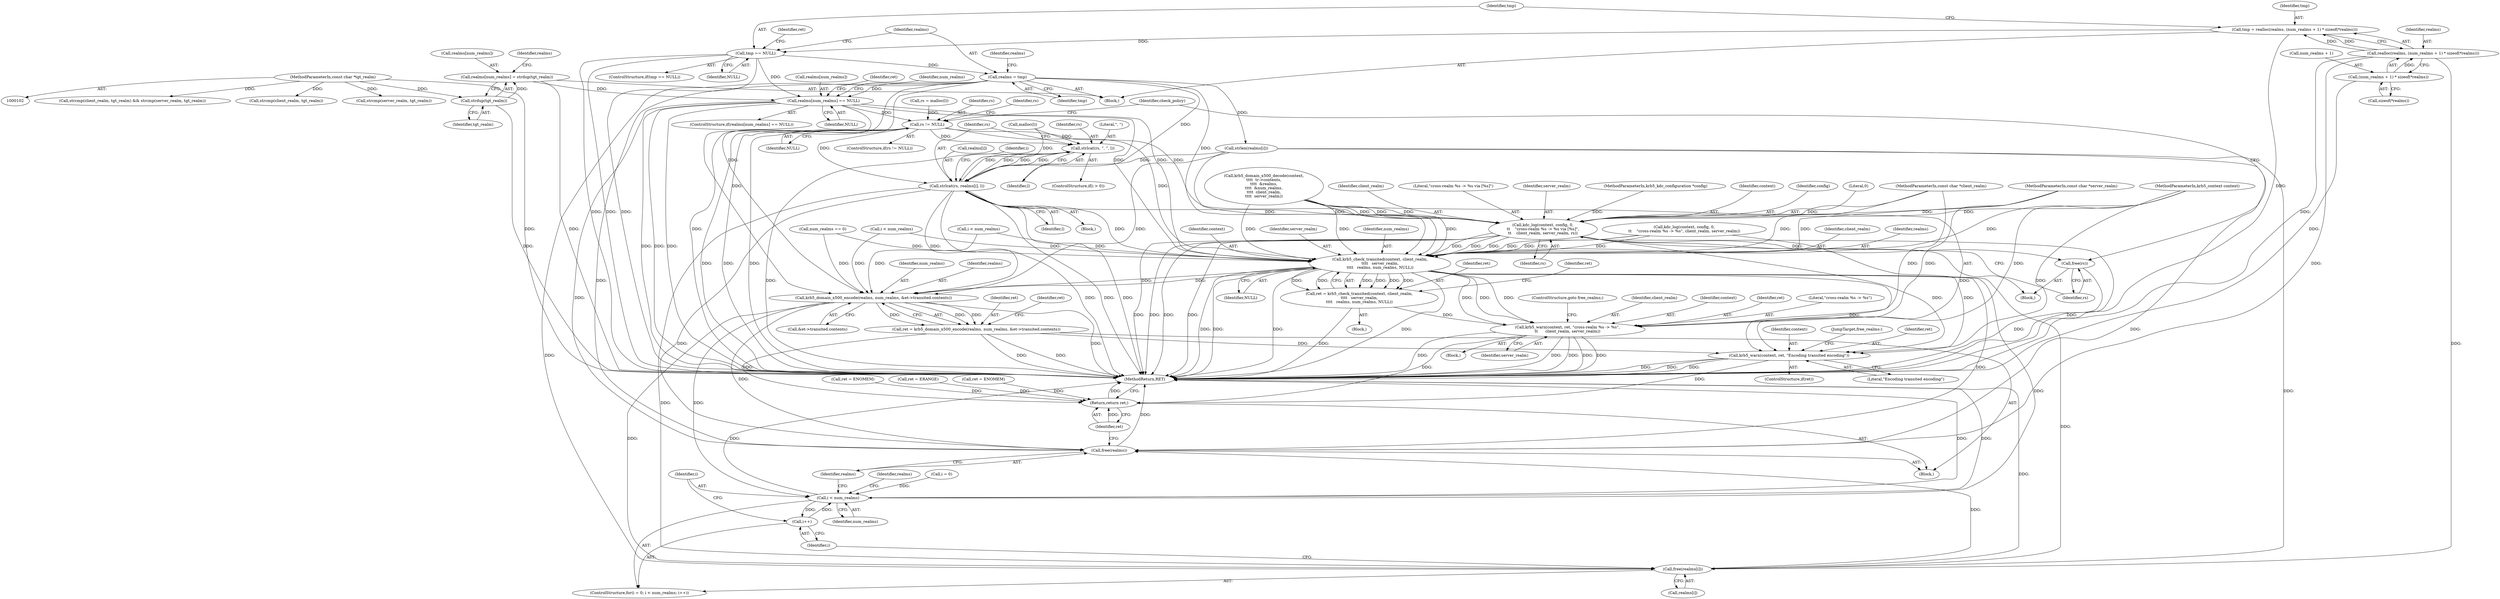 digraph "0_heimdal_b1e699103f08d6a0ca46a122193c9da65f6cf837@pointer" {
"1000231" [label="(Call,realms[num_realms] == NULL)"];
"1000224" [label="(Call,realms[num_realms] = strdup(tgt_realm))"];
"1000228" [label="(Call,strdup(tgt_realm))"];
"1000110" [label="(MethodParameterIn,const char *tgt_realm)"];
"1000221" [label="(Call,realms = tmp)"];
"1000213" [label="(Call,tmp == NULL)"];
"1000201" [label="(Call,tmp = realloc(realms, (num_realms + 1) * sizeof(*realms)))"];
"1000203" [label="(Call,realloc(realms, (num_realms + 1) * sizeof(*realms)))"];
"1000205" [label="(Call,(num_realms + 1) * sizeof(*realms))"];
"1000288" [label="(Call,rs != NULL)"];
"1000310" [label="(Call,strlcat(rs, \", \", l))"];
"1000314" [label="(Call,strlcat(rs, realms[i], l))"];
"1000320" [label="(Call,kdc_log(context, config, 0,\n\t\t    \"cross-realm %s -> %s via [%s]\",\n\t\t    client_realm, server_realm, rs))"];
"1000328" [label="(Call,free(rs))"];
"1000335" [label="(Call,krb5_check_transited(context, client_realm,\n\t\t\t\t   server_realm,\n\t\t\t\t   realms, num_realms, NULL))"];
"1000333" [label="(Call,ret = krb5_check_transited(context, client_realm,\n\t\t\t\t   server_realm,\n\t\t\t\t   realms, num_realms, NULL))"];
"1000345" [label="(Call,krb5_warn(context, ret, \"cross-realm %s -> %s\",\n\t\t      client_realm, server_realm))"];
"1000399" [label="(Return,return ret;)"];
"1000368" [label="(Call,krb5_domain_x500_encode(realms, num_realms, &et->transited.contents))"];
"1000366" [label="(Call,ret = krb5_domain_x500_encode(realms, num_realms, &et->transited.contents))"];
"1000379" [label="(Call,krb5_warn(context, ret, \"Encoding transited encoding\"))"];
"1000388" [label="(Call,i < num_realms)"];
"1000391" [label="(Call,i++)"];
"1000393" [label="(Call,free(realms[i]))"];
"1000397" [label="(Call,free(realms))"];
"1000231" [label="(Call,realms[num_realms] == NULL)"];
"1000229" [label="(Identifier,tgt_realm)"];
"1000383" [label="(JumpTarget,free_realms:)"];
"1000321" [label="(Identifier,context)"];
"1000222" [label="(Identifier,realms)"];
"1000332" [label="(Block,)"];
"1000347" [label="(Identifier,ret)"];
"1000314" [label="(Call,strlcat(rs, realms[i], l))"];
"1000322" [label="(Identifier,config)"];
"1000108" [label="(MethodParameterIn,const char *client_realm)"];
"1000225" [label="(Call,realms[num_realms])"];
"1000344" [label="(Block,)"];
"1000348" [label="(Literal,\"cross-realm %s -> %s\")"];
"1000283" [label="(Call,rs = malloc(l))"];
"1000331" [label="(Identifier,check_policy)"];
"1000178" [label="(Call,strcmp(client_realm, tgt_realm) && strcmp(server_realm, tgt_realm))"];
"1000278" [label="(Call,strlen(realms[i]))"];
"1000212" [label="(ControlStructure,if(tmp == NULL))"];
"1000289" [label="(Identifier,rs)"];
"1000370" [label="(Identifier,num_realms)"];
"1000305" [label="(Block,)"];
"1000157" [label="(Call,krb5_domain_x500_decode(context,\n\t\t\t\t  tr->contents,\n\t\t\t\t  &realms,\n\t\t\t\t  &num_realms,\n\t\t\t\t  client_realm,\n\t\t\t\t  server_realm))"];
"1000228" [label="(Call,strdup(tgt_realm))"];
"1000337" [label="(Identifier,client_realm)"];
"1000333" [label="(Call,ret = krb5_check_transited(context, client_realm,\n\t\t\t\t   server_realm,\n\t\t\t\t   realms, num_realms, NULL))"];
"1000319" [label="(Identifier,l)"];
"1000371" [label="(Call,&et->transited.contents)"];
"1000316" [label="(Call,realms[i])"];
"1000311" [label="(Identifier,rs)"];
"1000381" [label="(Identifier,ret)"];
"1000343" [label="(Identifier,ret)"];
"1000377" [label="(ControlStructure,if(ret))"];
"1000328" [label="(Call,free(rs))"];
"1000394" [label="(Call,realms[i])"];
"1000242" [label="(Identifier,num_realms)"];
"1000323" [label="(Literal,0)"];
"1000230" [label="(ControlStructure,if(realms[num_realms] == NULL))"];
"1000310" [label="(Call,strlcat(rs, \", \", l))"];
"1000179" [label="(Call,strcmp(client_realm, tgt_realm))"];
"1000329" [label="(Identifier,rs)"];
"1000393" [label="(Call,free(realms[i]))"];
"1000325" [label="(Identifier,client_realm)"];
"1000398" [label="(Identifier,realms)"];
"1000205" [label="(Call,(num_realms + 1) * sizeof(*realms))"];
"1000313" [label="(Identifier,l)"];
"1000203" [label="(Call,realloc(realms, (num_realms + 1) * sizeof(*realms)))"];
"1000335" [label="(Call,krb5_check_transited(context, client_realm,\n\t\t\t\t   server_realm,\n\t\t\t\t   realms, num_realms, NULL))"];
"1000226" [label="(Identifier,realms)"];
"1000287" [label="(ControlStructure,if(rs != NULL))"];
"1000244" [label="(Call,num_realms == 0)"];
"1000334" [label="(Identifier,ret)"];
"1000202" [label="(Identifier,tmp)"];
"1000304" [label="(Identifier,i)"];
"1000285" [label="(Call,malloc(l))"];
"1000291" [label="(Block,)"];
"1000238" [label="(Identifier,ret)"];
"1000367" [label="(Identifier,ret)"];
"1000389" [label="(Identifier,i)"];
"1000392" [label="(Identifier,i)"];
"1000397" [label="(Call,free(realms))"];
"1000345" [label="(Call,krb5_warn(context, ret, \"cross-realm %s -> %s\",\n\t\t      client_realm, server_realm))"];
"1000288" [label="(Call,rs != NULL)"];
"1000232" [label="(Call,realms[num_realms])"];
"1000380" [label="(Identifier,context)"];
"1000395" [label="(Identifier,realms)"];
"1000324" [label="(Literal,\"cross-realm %s -> %s via [%s]\")"];
"1000270" [label="(Call,i < num_realms)"];
"1000233" [label="(Identifier,realms)"];
"1000213" [label="(Call,tmp == NULL)"];
"1000385" [label="(Call,i = 0)"];
"1000103" [label="(MethodParameterIn,krb5_context context)"];
"1000315" [label="(Identifier,rs)"];
"1000109" [label="(MethodParameterIn,const char *server_realm)"];
"1000110" [label="(MethodParameterIn,const char *tgt_realm)"];
"1000306" [label="(ControlStructure,if(i > 0))"];
"1000379" [label="(Call,krb5_warn(context, ret, \"Encoding transited encoding\"))"];
"1000400" [label="(Identifier,ret)"];
"1000366" [label="(Call,ret = krb5_domain_x500_encode(realms, num_realms, &et->transited.contents))"];
"1000215" [label="(Identifier,NULL)"];
"1000326" [label="(Identifier,server_realm)"];
"1000368" [label="(Call,krb5_domain_x500_encode(realms, num_realms, &et->transited.contents))"];
"1000339" [label="(Identifier,realms)"];
"1000391" [label="(Call,i++)"];
"1000217" [label="(Call,ret = ENOMEM)"];
"1000351" [label="(ControlStructure,goto free_realms;)"];
"1000185" [label="(Block,)"];
"1000341" [label="(Identifier,NULL)"];
"1000204" [label="(Identifier,realms)"];
"1000350" [label="(Identifier,server_realm)"];
"1000384" [label="(ControlStructure,for(i = 0; i < num_realms; i++))"];
"1000201" [label="(Call,tmp = realloc(realms, (num_realms + 1) * sizeof(*realms)))"];
"1000382" [label="(Literal,\"Encoding transited encoding\")"];
"1000399" [label="(Return,return ret;)"];
"1000390" [label="(Identifier,num_realms)"];
"1000182" [label="(Call,strcmp(server_realm, tgt_realm))"];
"1000290" [label="(Identifier,NULL)"];
"1000349" [label="(Identifier,client_realm)"];
"1000300" [label="(Call,i < num_realms)"];
"1000346" [label="(Identifier,context)"];
"1000197" [label="(Call,ret = ERANGE)"];
"1000401" [label="(MethodReturn,RET)"];
"1000223" [label="(Identifier,tmp)"];
"1000237" [label="(Call,ret = ENOMEM)"];
"1000235" [label="(Identifier,NULL)"];
"1000388" [label="(Call,i < num_realms)"];
"1000214" [label="(Identifier,tmp)"];
"1000218" [label="(Identifier,ret)"];
"1000111" [label="(Block,)"];
"1000327" [label="(Identifier,rs)"];
"1000206" [label="(Call,num_realms + 1)"];
"1000336" [label="(Identifier,context)"];
"1000252" [label="(Call,kdc_log(context, config, 0,\n\t\t    \"cross-realm %s -> %s\", client_realm, server_realm))"];
"1000224" [label="(Call,realms[num_realms] = strdup(tgt_realm))"];
"1000221" [label="(Call,realms = tmp)"];
"1000294" [label="(Identifier,rs)"];
"1000338" [label="(Identifier,server_realm)"];
"1000209" [label="(Call,sizeof(*realms))"];
"1000369" [label="(Identifier,realms)"];
"1000312" [label="(Literal,\", \")"];
"1000340" [label="(Identifier,num_realms)"];
"1000104" [label="(MethodParameterIn,krb5_kdc_configuration *config)"];
"1000378" [label="(Identifier,ret)"];
"1000320" [label="(Call,kdc_log(context, config, 0,\n\t\t    \"cross-realm %s -> %s via [%s]\",\n\t\t    client_realm, server_realm, rs))"];
"1000231" -> "1000230"  [label="AST: "];
"1000231" -> "1000235"  [label="CFG: "];
"1000232" -> "1000231"  [label="AST: "];
"1000235" -> "1000231"  [label="AST: "];
"1000238" -> "1000231"  [label="CFG: "];
"1000242" -> "1000231"  [label="CFG: "];
"1000231" -> "1000401"  [label="DDG: "];
"1000231" -> "1000401"  [label="DDG: "];
"1000231" -> "1000401"  [label="DDG: "];
"1000224" -> "1000231"  [label="DDG: "];
"1000221" -> "1000231"  [label="DDG: "];
"1000213" -> "1000231"  [label="DDG: "];
"1000231" -> "1000288"  [label="DDG: "];
"1000231" -> "1000335"  [label="DDG: "];
"1000231" -> "1000335"  [label="DDG: "];
"1000231" -> "1000368"  [label="DDG: "];
"1000231" -> "1000397"  [label="DDG: "];
"1000224" -> "1000185"  [label="AST: "];
"1000224" -> "1000228"  [label="CFG: "];
"1000225" -> "1000224"  [label="AST: "];
"1000228" -> "1000224"  [label="AST: "];
"1000233" -> "1000224"  [label="CFG: "];
"1000224" -> "1000401"  [label="DDG: "];
"1000228" -> "1000224"  [label="DDG: "];
"1000228" -> "1000229"  [label="CFG: "];
"1000229" -> "1000228"  [label="AST: "];
"1000228" -> "1000401"  [label="DDG: "];
"1000110" -> "1000228"  [label="DDG: "];
"1000110" -> "1000102"  [label="AST: "];
"1000110" -> "1000401"  [label="DDG: "];
"1000110" -> "1000178"  [label="DDG: "];
"1000110" -> "1000179"  [label="DDG: "];
"1000110" -> "1000182"  [label="DDG: "];
"1000221" -> "1000185"  [label="AST: "];
"1000221" -> "1000223"  [label="CFG: "];
"1000222" -> "1000221"  [label="AST: "];
"1000223" -> "1000221"  [label="AST: "];
"1000226" -> "1000221"  [label="CFG: "];
"1000221" -> "1000401"  [label="DDG: "];
"1000213" -> "1000221"  [label="DDG: "];
"1000221" -> "1000278"  [label="DDG: "];
"1000221" -> "1000314"  [label="DDG: "];
"1000221" -> "1000335"  [label="DDG: "];
"1000221" -> "1000368"  [label="DDG: "];
"1000221" -> "1000393"  [label="DDG: "];
"1000221" -> "1000397"  [label="DDG: "];
"1000213" -> "1000212"  [label="AST: "];
"1000213" -> "1000215"  [label="CFG: "];
"1000214" -> "1000213"  [label="AST: "];
"1000215" -> "1000213"  [label="AST: "];
"1000218" -> "1000213"  [label="CFG: "];
"1000222" -> "1000213"  [label="CFG: "];
"1000213" -> "1000401"  [label="DDG: "];
"1000213" -> "1000401"  [label="DDG: "];
"1000213" -> "1000401"  [label="DDG: "];
"1000201" -> "1000213"  [label="DDG: "];
"1000201" -> "1000185"  [label="AST: "];
"1000201" -> "1000203"  [label="CFG: "];
"1000202" -> "1000201"  [label="AST: "];
"1000203" -> "1000201"  [label="AST: "];
"1000214" -> "1000201"  [label="CFG: "];
"1000201" -> "1000401"  [label="DDG: "];
"1000203" -> "1000201"  [label="DDG: "];
"1000203" -> "1000201"  [label="DDG: "];
"1000203" -> "1000205"  [label="CFG: "];
"1000204" -> "1000203"  [label="AST: "];
"1000205" -> "1000203"  [label="AST: "];
"1000203" -> "1000401"  [label="DDG: "];
"1000205" -> "1000203"  [label="DDG: "];
"1000203" -> "1000393"  [label="DDG: "];
"1000203" -> "1000397"  [label="DDG: "];
"1000205" -> "1000209"  [label="CFG: "];
"1000206" -> "1000205"  [label="AST: "];
"1000209" -> "1000205"  [label="AST: "];
"1000205" -> "1000401"  [label="DDG: "];
"1000288" -> "1000287"  [label="AST: "];
"1000288" -> "1000290"  [label="CFG: "];
"1000289" -> "1000288"  [label="AST: "];
"1000290" -> "1000288"  [label="AST: "];
"1000294" -> "1000288"  [label="CFG: "];
"1000331" -> "1000288"  [label="CFG: "];
"1000288" -> "1000401"  [label="DDG: "];
"1000288" -> "1000401"  [label="DDG: "];
"1000288" -> "1000401"  [label="DDG: "];
"1000283" -> "1000288"  [label="DDG: "];
"1000288" -> "1000310"  [label="DDG: "];
"1000288" -> "1000314"  [label="DDG: "];
"1000288" -> "1000320"  [label="DDG: "];
"1000288" -> "1000335"  [label="DDG: "];
"1000310" -> "1000306"  [label="AST: "];
"1000310" -> "1000313"  [label="CFG: "];
"1000311" -> "1000310"  [label="AST: "];
"1000312" -> "1000310"  [label="AST: "];
"1000313" -> "1000310"  [label="AST: "];
"1000315" -> "1000310"  [label="CFG: "];
"1000310" -> "1000401"  [label="DDG: "];
"1000314" -> "1000310"  [label="DDG: "];
"1000314" -> "1000310"  [label="DDG: "];
"1000285" -> "1000310"  [label="DDG: "];
"1000310" -> "1000314"  [label="DDG: "];
"1000310" -> "1000314"  [label="DDG: "];
"1000314" -> "1000305"  [label="AST: "];
"1000314" -> "1000319"  [label="CFG: "];
"1000315" -> "1000314"  [label="AST: "];
"1000316" -> "1000314"  [label="AST: "];
"1000319" -> "1000314"  [label="AST: "];
"1000304" -> "1000314"  [label="CFG: "];
"1000314" -> "1000401"  [label="DDG: "];
"1000314" -> "1000401"  [label="DDG: "];
"1000314" -> "1000401"  [label="DDG: "];
"1000278" -> "1000314"  [label="DDG: "];
"1000285" -> "1000314"  [label="DDG: "];
"1000314" -> "1000320"  [label="DDG: "];
"1000314" -> "1000335"  [label="DDG: "];
"1000314" -> "1000368"  [label="DDG: "];
"1000314" -> "1000393"  [label="DDG: "];
"1000314" -> "1000397"  [label="DDG: "];
"1000320" -> "1000291"  [label="AST: "];
"1000320" -> "1000327"  [label="CFG: "];
"1000321" -> "1000320"  [label="AST: "];
"1000322" -> "1000320"  [label="AST: "];
"1000323" -> "1000320"  [label="AST: "];
"1000324" -> "1000320"  [label="AST: "];
"1000325" -> "1000320"  [label="AST: "];
"1000326" -> "1000320"  [label="AST: "];
"1000327" -> "1000320"  [label="AST: "];
"1000329" -> "1000320"  [label="CFG: "];
"1000320" -> "1000401"  [label="DDG: "];
"1000320" -> "1000401"  [label="DDG: "];
"1000320" -> "1000401"  [label="DDG: "];
"1000320" -> "1000401"  [label="DDG: "];
"1000320" -> "1000401"  [label="DDG: "];
"1000157" -> "1000320"  [label="DDG: "];
"1000157" -> "1000320"  [label="DDG: "];
"1000157" -> "1000320"  [label="DDG: "];
"1000103" -> "1000320"  [label="DDG: "];
"1000104" -> "1000320"  [label="DDG: "];
"1000108" -> "1000320"  [label="DDG: "];
"1000109" -> "1000320"  [label="DDG: "];
"1000320" -> "1000328"  [label="DDG: "];
"1000320" -> "1000335"  [label="DDG: "];
"1000320" -> "1000335"  [label="DDG: "];
"1000320" -> "1000335"  [label="DDG: "];
"1000320" -> "1000379"  [label="DDG: "];
"1000328" -> "1000291"  [label="AST: "];
"1000328" -> "1000329"  [label="CFG: "];
"1000329" -> "1000328"  [label="AST: "];
"1000331" -> "1000328"  [label="CFG: "];
"1000328" -> "1000401"  [label="DDG: "];
"1000335" -> "1000333"  [label="AST: "];
"1000335" -> "1000341"  [label="CFG: "];
"1000336" -> "1000335"  [label="AST: "];
"1000337" -> "1000335"  [label="AST: "];
"1000338" -> "1000335"  [label="AST: "];
"1000339" -> "1000335"  [label="AST: "];
"1000340" -> "1000335"  [label="AST: "];
"1000341" -> "1000335"  [label="AST: "];
"1000333" -> "1000335"  [label="CFG: "];
"1000335" -> "1000401"  [label="DDG: "];
"1000335" -> "1000401"  [label="DDG: "];
"1000335" -> "1000401"  [label="DDG: "];
"1000335" -> "1000401"  [label="DDG: "];
"1000335" -> "1000333"  [label="DDG: "];
"1000335" -> "1000333"  [label="DDG: "];
"1000335" -> "1000333"  [label="DDG: "];
"1000335" -> "1000333"  [label="DDG: "];
"1000335" -> "1000333"  [label="DDG: "];
"1000335" -> "1000333"  [label="DDG: "];
"1000252" -> "1000335"  [label="DDG: "];
"1000252" -> "1000335"  [label="DDG: "];
"1000252" -> "1000335"  [label="DDG: "];
"1000157" -> "1000335"  [label="DDG: "];
"1000157" -> "1000335"  [label="DDG: "];
"1000157" -> "1000335"  [label="DDG: "];
"1000103" -> "1000335"  [label="DDG: "];
"1000108" -> "1000335"  [label="DDG: "];
"1000109" -> "1000335"  [label="DDG: "];
"1000278" -> "1000335"  [label="DDG: "];
"1000300" -> "1000335"  [label="DDG: "];
"1000270" -> "1000335"  [label="DDG: "];
"1000244" -> "1000335"  [label="DDG: "];
"1000335" -> "1000345"  [label="DDG: "];
"1000335" -> "1000345"  [label="DDG: "];
"1000335" -> "1000345"  [label="DDG: "];
"1000335" -> "1000368"  [label="DDG: "];
"1000335" -> "1000368"  [label="DDG: "];
"1000335" -> "1000379"  [label="DDG: "];
"1000335" -> "1000388"  [label="DDG: "];
"1000335" -> "1000393"  [label="DDG: "];
"1000335" -> "1000397"  [label="DDG: "];
"1000333" -> "1000332"  [label="AST: "];
"1000334" -> "1000333"  [label="AST: "];
"1000343" -> "1000333"  [label="CFG: "];
"1000333" -> "1000401"  [label="DDG: "];
"1000333" -> "1000345"  [label="DDG: "];
"1000345" -> "1000344"  [label="AST: "];
"1000345" -> "1000350"  [label="CFG: "];
"1000346" -> "1000345"  [label="AST: "];
"1000347" -> "1000345"  [label="AST: "];
"1000348" -> "1000345"  [label="AST: "];
"1000349" -> "1000345"  [label="AST: "];
"1000350" -> "1000345"  [label="AST: "];
"1000351" -> "1000345"  [label="CFG: "];
"1000345" -> "1000401"  [label="DDG: "];
"1000345" -> "1000401"  [label="DDG: "];
"1000345" -> "1000401"  [label="DDG: "];
"1000345" -> "1000401"  [label="DDG: "];
"1000345" -> "1000401"  [label="DDG: "];
"1000103" -> "1000345"  [label="DDG: "];
"1000108" -> "1000345"  [label="DDG: "];
"1000109" -> "1000345"  [label="DDG: "];
"1000345" -> "1000399"  [label="DDG: "];
"1000399" -> "1000111"  [label="AST: "];
"1000399" -> "1000400"  [label="CFG: "];
"1000400" -> "1000399"  [label="AST: "];
"1000401" -> "1000399"  [label="CFG: "];
"1000399" -> "1000401"  [label="DDG: "];
"1000400" -> "1000399"  [label="DDG: "];
"1000237" -> "1000399"  [label="DDG: "];
"1000366" -> "1000399"  [label="DDG: "];
"1000379" -> "1000399"  [label="DDG: "];
"1000197" -> "1000399"  [label="DDG: "];
"1000217" -> "1000399"  [label="DDG: "];
"1000368" -> "1000366"  [label="AST: "];
"1000368" -> "1000371"  [label="CFG: "];
"1000369" -> "1000368"  [label="AST: "];
"1000370" -> "1000368"  [label="AST: "];
"1000371" -> "1000368"  [label="AST: "];
"1000366" -> "1000368"  [label="CFG: "];
"1000368" -> "1000401"  [label="DDG: "];
"1000368" -> "1000366"  [label="DDG: "];
"1000368" -> "1000366"  [label="DDG: "];
"1000368" -> "1000366"  [label="DDG: "];
"1000278" -> "1000368"  [label="DDG: "];
"1000300" -> "1000368"  [label="DDG: "];
"1000270" -> "1000368"  [label="DDG: "];
"1000244" -> "1000368"  [label="DDG: "];
"1000368" -> "1000388"  [label="DDG: "];
"1000368" -> "1000393"  [label="DDG: "];
"1000368" -> "1000397"  [label="DDG: "];
"1000366" -> "1000111"  [label="AST: "];
"1000367" -> "1000366"  [label="AST: "];
"1000378" -> "1000366"  [label="CFG: "];
"1000366" -> "1000401"  [label="DDG: "];
"1000366" -> "1000401"  [label="DDG: "];
"1000366" -> "1000379"  [label="DDG: "];
"1000379" -> "1000377"  [label="AST: "];
"1000379" -> "1000382"  [label="CFG: "];
"1000380" -> "1000379"  [label="AST: "];
"1000381" -> "1000379"  [label="AST: "];
"1000382" -> "1000379"  [label="AST: "];
"1000383" -> "1000379"  [label="CFG: "];
"1000379" -> "1000401"  [label="DDG: "];
"1000379" -> "1000401"  [label="DDG: "];
"1000379" -> "1000401"  [label="DDG: "];
"1000252" -> "1000379"  [label="DDG: "];
"1000157" -> "1000379"  [label="DDG: "];
"1000103" -> "1000379"  [label="DDG: "];
"1000388" -> "1000384"  [label="AST: "];
"1000388" -> "1000390"  [label="CFG: "];
"1000389" -> "1000388"  [label="AST: "];
"1000390" -> "1000388"  [label="AST: "];
"1000395" -> "1000388"  [label="CFG: "];
"1000398" -> "1000388"  [label="CFG: "];
"1000388" -> "1000401"  [label="DDG: "];
"1000388" -> "1000401"  [label="DDG: "];
"1000388" -> "1000401"  [label="DDG: "];
"1000391" -> "1000388"  [label="DDG: "];
"1000385" -> "1000388"  [label="DDG: "];
"1000388" -> "1000391"  [label="DDG: "];
"1000391" -> "1000384"  [label="AST: "];
"1000391" -> "1000392"  [label="CFG: "];
"1000392" -> "1000391"  [label="AST: "];
"1000389" -> "1000391"  [label="CFG: "];
"1000393" -> "1000384"  [label="AST: "];
"1000393" -> "1000394"  [label="CFG: "];
"1000394" -> "1000393"  [label="AST: "];
"1000392" -> "1000393"  [label="CFG: "];
"1000393" -> "1000401"  [label="DDG: "];
"1000278" -> "1000393"  [label="DDG: "];
"1000393" -> "1000397"  [label="DDG: "];
"1000397" -> "1000111"  [label="AST: "];
"1000397" -> "1000398"  [label="CFG: "];
"1000398" -> "1000397"  [label="AST: "];
"1000400" -> "1000397"  [label="CFG: "];
"1000397" -> "1000401"  [label="DDG: "];
"1000278" -> "1000397"  [label="DDG: "];
}
